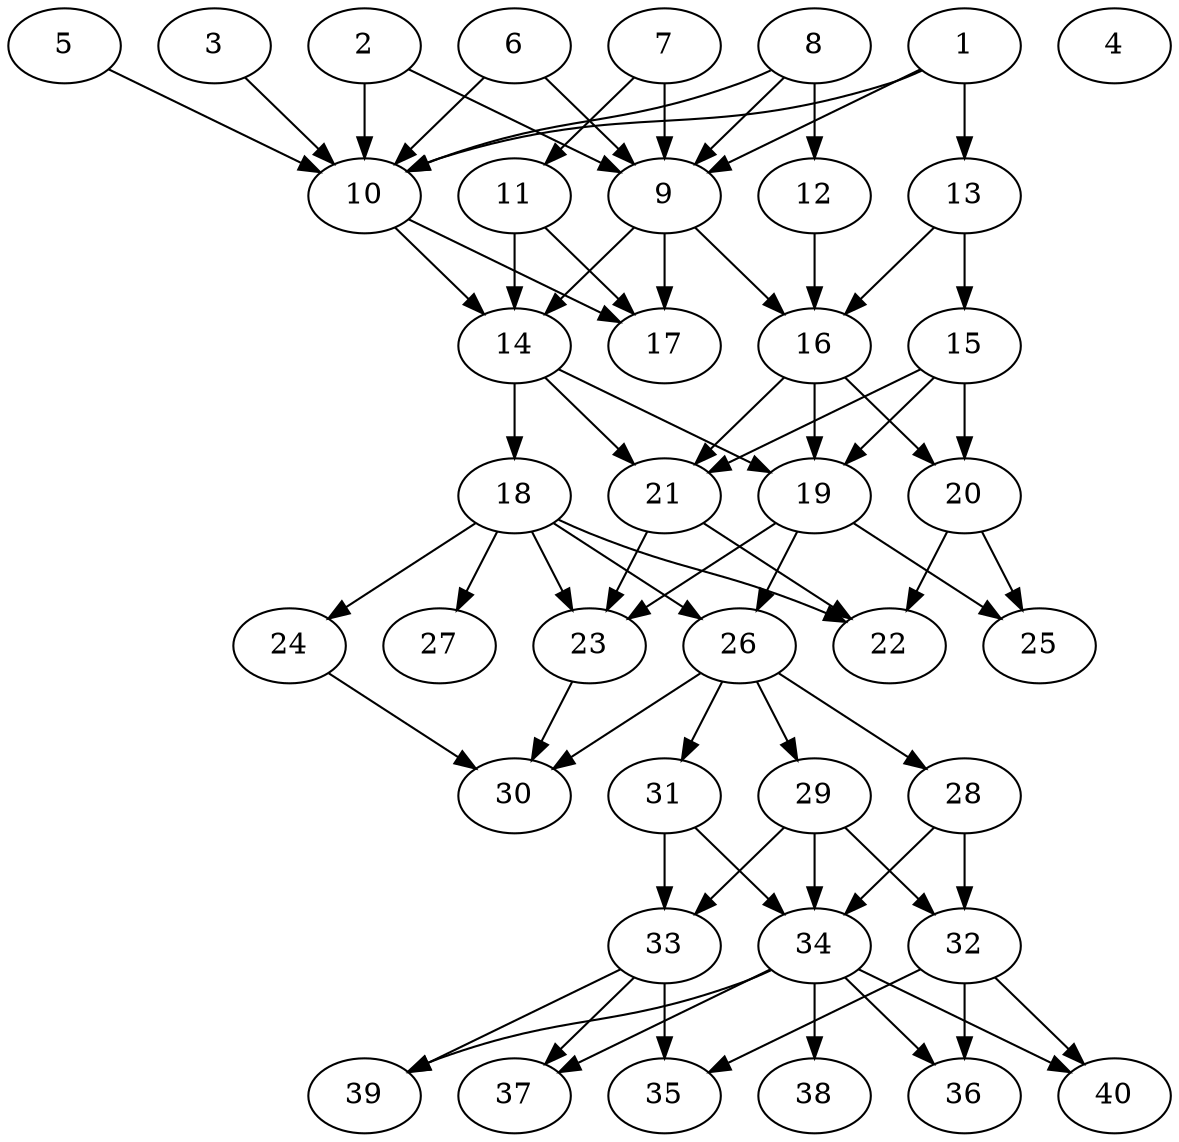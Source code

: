// DAG automatically generated by daggen at Tue Aug  6 16:28:35 2019
// ./daggen --dot -n 40 --ccr 0.5 --fat 0.5 --regular 0.5 --density 0.8 --mindata 5242880 --maxdata 52428800 
digraph G {
  1 [size="51363840", alpha="0.17", expect_size="25681920"] 
  1 -> 9 [size ="25681920"]
  1 -> 10 [size ="25681920"]
  1 -> 13 [size ="25681920"]
  2 [size="58466304", alpha="0.03", expect_size="29233152"] 
  2 -> 9 [size ="29233152"]
  2 -> 10 [size ="29233152"]
  3 [size="60813312", alpha="0.07", expect_size="30406656"] 
  3 -> 10 [size ="30406656"]
  4 [size="37896192", alpha="0.15", expect_size="18948096"] 
  5 [size="97961984", alpha="0.16", expect_size="48980992"] 
  5 -> 10 [size ="48980992"]
  6 [size="74891264", alpha="0.09", expect_size="37445632"] 
  6 -> 9 [size ="37445632"]
  6 -> 10 [size ="37445632"]
  7 [size="74926080", alpha="0.14", expect_size="37463040"] 
  7 -> 9 [size ="37463040"]
  7 -> 11 [size ="37463040"]
  8 [size="90046464", alpha="0.12", expect_size="45023232"] 
  8 -> 9 [size ="45023232"]
  8 -> 10 [size ="45023232"]
  8 -> 12 [size ="45023232"]
  9 [size="42553344", alpha="0.16", expect_size="21276672"] 
  9 -> 14 [size ="21276672"]
  9 -> 16 [size ="21276672"]
  9 -> 17 [size ="21276672"]
  10 [size="91052032", alpha="0.18", expect_size="45526016"] 
  10 -> 14 [size ="45526016"]
  10 -> 17 [size ="45526016"]
  11 [size="89407488", alpha="0.10", expect_size="44703744"] 
  11 -> 14 [size ="44703744"]
  11 -> 17 [size ="44703744"]
  12 [size="76589056", alpha="0.15", expect_size="38294528"] 
  12 -> 16 [size ="38294528"]
  13 [size="91056128", alpha="0.02", expect_size="45528064"] 
  13 -> 15 [size ="45528064"]
  13 -> 16 [size ="45528064"]
  14 [size="28143616", alpha="0.03", expect_size="14071808"] 
  14 -> 18 [size ="14071808"]
  14 -> 19 [size ="14071808"]
  14 -> 21 [size ="14071808"]
  15 [size="100782080", alpha="0.01", expect_size="50391040"] 
  15 -> 19 [size ="50391040"]
  15 -> 20 [size ="50391040"]
  15 -> 21 [size ="50391040"]
  16 [size="80672768", alpha="0.04", expect_size="40336384"] 
  16 -> 19 [size ="40336384"]
  16 -> 20 [size ="40336384"]
  16 -> 21 [size ="40336384"]
  17 [size="29421568", alpha="0.16", expect_size="14710784"] 
  18 [size="96937984", alpha="0.05", expect_size="48468992"] 
  18 -> 22 [size ="48468992"]
  18 -> 23 [size ="48468992"]
  18 -> 24 [size ="48468992"]
  18 -> 26 [size ="48468992"]
  18 -> 27 [size ="48468992"]
  19 [size="59201536", alpha="0.18", expect_size="29600768"] 
  19 -> 23 [size ="29600768"]
  19 -> 25 [size ="29600768"]
  19 -> 26 [size ="29600768"]
  20 [size="41543680", alpha="0.17", expect_size="20771840"] 
  20 -> 22 [size ="20771840"]
  20 -> 25 [size ="20771840"]
  21 [size="31094784", alpha="0.04", expect_size="15547392"] 
  21 -> 22 [size ="15547392"]
  21 -> 23 [size ="15547392"]
  22 [size="80326656", alpha="0.01", expect_size="40163328"] 
  23 [size="55556096", alpha="0.09", expect_size="27778048"] 
  23 -> 30 [size ="27778048"]
  24 [size="65748992", alpha="0.02", expect_size="32874496"] 
  24 -> 30 [size ="32874496"]
  25 [size="81170432", alpha="0.14", expect_size="40585216"] 
  26 [size="86816768", alpha="0.00", expect_size="43408384"] 
  26 -> 28 [size ="43408384"]
  26 -> 29 [size ="43408384"]
  26 -> 30 [size ="43408384"]
  26 -> 31 [size ="43408384"]
  27 [size="12734464", alpha="0.20", expect_size="6367232"] 
  28 [size="88782848", alpha="0.16", expect_size="44391424"] 
  28 -> 32 [size ="44391424"]
  28 -> 34 [size ="44391424"]
  29 [size="19544064", alpha="0.19", expect_size="9772032"] 
  29 -> 32 [size ="9772032"]
  29 -> 33 [size ="9772032"]
  29 -> 34 [size ="9772032"]
  30 [size="11933696", alpha="0.19", expect_size="5966848"] 
  31 [size="90695680", alpha="0.16", expect_size="45347840"] 
  31 -> 33 [size ="45347840"]
  31 -> 34 [size ="45347840"]
  32 [size="13588480", alpha="0.07", expect_size="6794240"] 
  32 -> 35 [size ="6794240"]
  32 -> 36 [size ="6794240"]
  32 -> 40 [size ="6794240"]
  33 [size="17342464", alpha="0.15", expect_size="8671232"] 
  33 -> 35 [size ="8671232"]
  33 -> 37 [size ="8671232"]
  33 -> 39 [size ="8671232"]
  34 [size="57911296", alpha="0.07", expect_size="28955648"] 
  34 -> 36 [size ="28955648"]
  34 -> 37 [size ="28955648"]
  34 -> 38 [size ="28955648"]
  34 -> 39 [size ="28955648"]
  34 -> 40 [size ="28955648"]
  35 [size="68335616", alpha="0.18", expect_size="34167808"] 
  36 [size="41721856", alpha="0.03", expect_size="20860928"] 
  37 [size="42475520", alpha="0.13", expect_size="21237760"] 
  38 [size="40669184", alpha="0.01", expect_size="20334592"] 
  39 [size="21491712", alpha="0.20", expect_size="10745856"] 
  40 [size="17010688", alpha="0.05", expect_size="8505344"] 
}
